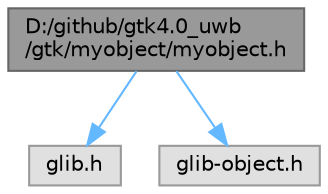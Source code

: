 digraph "D:/github/gtk4.0_uwb/gtk/myobject/myobject.h"
{
 // LATEX_PDF_SIZE
  bgcolor="transparent";
  edge [fontname=Helvetica,fontsize=10,labelfontname=Helvetica,labelfontsize=10];
  node [fontname=Helvetica,fontsize=10,shape=box,height=0.2,width=0.4];
  Node1 [label="D:/github/gtk4.0_uwb\l/gtk/myobject/myobject.h",height=0.2,width=0.4,color="gray40", fillcolor="grey60", style="filled", fontcolor="black",tooltip="这是一个对象封装的测试用例"];
  Node1 -> Node2 [color="steelblue1",style="solid"];
  Node2 [label="glib.h",height=0.2,width=0.4,color="grey60", fillcolor="#E0E0E0", style="filled",tooltip=" "];
  Node1 -> Node3 [color="steelblue1",style="solid"];
  Node3 [label="glib-object.h",height=0.2,width=0.4,color="grey60", fillcolor="#E0E0E0", style="filled",tooltip=" "];
}

